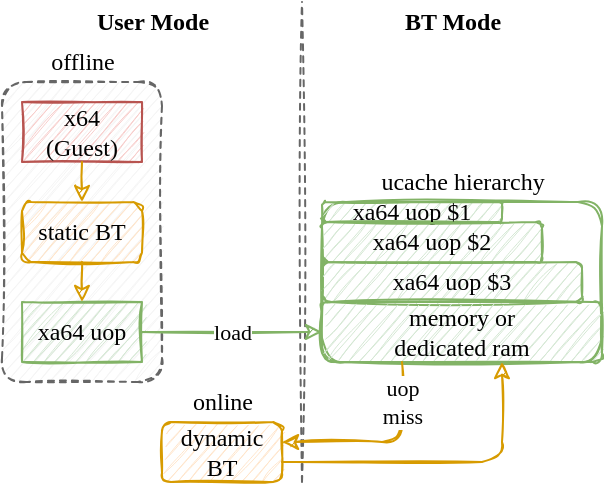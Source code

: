 <?xml version="1.0"?>
<mxfile version="18.1.3">
  <diagram id="sJX8Y8-hWpyE5Ozj8zXZ" name="Page-1">
    <mxGraphModel dx="2" dy="1" grid="1" gridSize="10" guides="1" tooltips="1" connect="1" arrows="1" fold="1" page="1" pageScale="1" pageWidth="850" pageHeight="1100" math="0" shadow="0">
      <root>
        <mxCell id="0"/>
        <mxCell id="1" parent="0"/>
        <mxCell id="wIZWNo4OfgcowNVVymCo-24" value="" style="rounded=1;whiteSpace=wrap;html=1;fillColor=#f5f5f5;sketch=1;dashed=1;fontColor=#333333;strokeColor=#666666;" parent="1" vertex="1">
          <mxGeometry y="70" width="80" height="150" as="geometry"/>
        </mxCell>
        <mxCell id="1KhRFnV4-pOyOHJ_iMAp-13" value="&lt;font face=&quot;mono&quot;&gt;&lt;br&gt;&lt;/font&gt;" style="rounded=1;whiteSpace=wrap;html=1;fillColor=none;strokeColor=#82b366;sketch=1;" parent="1" vertex="1">
          <mxGeometry x="160" y="130" width="140" height="80" as="geometry"/>
        </mxCell>
        <mxCell id="Er85-SscRyg3KY1XXSzS-4" value="&lt;font face=&quot;mono&quot;&gt;xa64 uop $1&lt;br&gt;&lt;/font&gt;" style="rounded=1;whiteSpace=wrap;html=1;fillColor=#d5e8d4;strokeColor=#82b366;sketch=1;" parent="1" vertex="1">
          <mxGeometry x="160" y="130" width="90" height="10" as="geometry"/>
        </mxCell>
        <mxCell id="1KhRFnV4-pOyOHJ_iMAp-4" value="&lt;font face=&quot;mono&quot;&gt;static BT&lt;/font&gt;" style="rounded=1;whiteSpace=wrap;html=1;fillColor=#ffe6cc;strokeColor=#d79b00;sketch=1;" parent="1" vertex="1">
          <mxGeometry x="10" y="130" width="60" height="30" as="geometry"/>
        </mxCell>
        <mxCell id="1KhRFnV4-pOyOHJ_iMAp-10" value="&lt;font face=&quot;mono&quot;&gt;xa64 uop $2&lt;br&gt;&lt;/font&gt;" style="rounded=1;whiteSpace=wrap;html=1;fillColor=#d5e8d4;strokeColor=#82b366;sketch=1;" parent="1" vertex="1">
          <mxGeometry x="160" y="140" width="110" height="20" as="geometry"/>
        </mxCell>
        <mxCell id="1KhRFnV4-pOyOHJ_iMAp-11" value="&lt;font face=&quot;mono&quot;&gt;xa64 uop $3&lt;br&gt;&lt;/font&gt;" style="rounded=1;whiteSpace=wrap;html=1;fillColor=#d5e8d4;strokeColor=#82b366;sketch=1;" parent="1" vertex="1">
          <mxGeometry x="160" y="160" width="130" height="20" as="geometry"/>
        </mxCell>
        <mxCell id="1KhRFnV4-pOyOHJ_iMAp-12" value="&lt;font face=&quot;mono&quot;&gt;memory or&lt;br&gt;dedicated ram&lt;br&gt;&lt;/font&gt;" style="rounded=1;whiteSpace=wrap;html=1;fillColor=#d5e8d4;strokeColor=#82b366;sketch=1;" parent="1" vertex="1">
          <mxGeometry x="160" y="180" width="140" height="30" as="geometry"/>
        </mxCell>
        <mxCell id="wIZWNo4OfgcowNVVymCo-1" value="" style="endArrow=none;dashed=1;html=1;rounded=0;sketch=1;fillColor=#f5f5f5;strokeColor=#666666;" parent="1" edge="1">
          <mxGeometry width="50" height="50" relative="1" as="geometry">
            <mxPoint x="150" y="270" as="sourcePoint"/>
            <mxPoint x="150" y="30" as="targetPoint"/>
          </mxGeometry>
        </mxCell>
        <mxCell id="wIZWNo4OfgcowNVVymCo-2" value="&lt;font face=&quot;mono&quot;&gt;&lt;b&gt;BT Mode&lt;/b&gt;&lt;/font&gt;" style="text;html=1;align=center;verticalAlign=middle;resizable=0;points=[];autosize=1;strokeColor=none;fillColor=none;" parent="1" vertex="1">
          <mxGeometry x="190" y="30" width="70" height="20" as="geometry"/>
        </mxCell>
        <mxCell id="wIZWNo4OfgcowNVVymCo-3" value="&lt;font face=&quot;mono&quot;&gt;&lt;b&gt;User Mode&lt;/b&gt;&lt;/font&gt;" style="text;html=1;align=center;verticalAlign=middle;resizable=0;points=[];autosize=1;strokeColor=none;fillColor=none;" parent="1" vertex="1">
          <mxGeometry x="35" y="30" width="80" height="20" as="geometry"/>
        </mxCell>
        <mxCell id="wIZWNo4OfgcowNVVymCo-4" value="&lt;font face=&quot;mono&quot;&gt;ucache hierarchy&lt;/font&gt;" style="text;html=1;align=center;verticalAlign=middle;resizable=0;points=[];autosize=1;strokeColor=none;fillColor=none;" parent="1" vertex="1">
          <mxGeometry x="165" y="110" width="130" height="20" as="geometry"/>
        </mxCell>
        <mxCell id="wIZWNo4OfgcowNVVymCo-15" style="edgeStyle=orthogonalEdgeStyle;rounded=1;sketch=1;orthogonalLoop=1;jettySize=auto;html=1;fillColor=#ffe6cc;strokeColor=#d79b00;" parent="1" source="wIZWNo4OfgcowNVVymCo-10" target="1KhRFnV4-pOyOHJ_iMAp-12" edge="1">
          <mxGeometry relative="1" as="geometry">
            <Array as="points">
              <mxPoint x="250" y="260"/>
            </Array>
          </mxGeometry>
        </mxCell>
        <mxCell id="wIZWNo4OfgcowNVVymCo-10" value="&lt;font face=&quot;mono&quot;&gt;dynamic BT&lt;/font&gt;" style="rounded=1;whiteSpace=wrap;html=1;fillColor=#ffe6cc;strokeColor=#d79b00;sketch=1;" parent="1" vertex="1">
          <mxGeometry x="80" y="240" width="60" height="30" as="geometry"/>
        </mxCell>
        <mxCell id="wIZWNo4OfgcowNVVymCo-17" value="&lt;font face=&quot;mono&quot;&gt;x64&lt;br&gt;(Guest)&lt;br&gt;&lt;/font&gt;" style="rounded=0;whiteSpace=wrap;html=1;fillColor=#f8cecc;strokeColor=#b85450;sketch=1;" parent="1" vertex="1">
          <mxGeometry x="10" y="80" width="60" height="30" as="geometry"/>
        </mxCell>
        <mxCell id="wIZWNo4OfgcowNVVymCo-20" value="" style="endArrow=classic;html=1;rounded=1;sketch=1;fillColor=#ffe6cc;strokeColor=#d79b00;" parent="1" source="wIZWNo4OfgcowNVVymCo-17" target="1KhRFnV4-pOyOHJ_iMAp-4" edge="1">
          <mxGeometry width="50" height="50" relative="1" as="geometry">
            <mxPoint x="70" y="130" as="sourcePoint"/>
            <mxPoint x="200" y="190" as="targetPoint"/>
          </mxGeometry>
        </mxCell>
        <mxCell id="wIZWNo4OfgcowNVVymCo-23" value="&lt;font face=&quot;mono&quot;&gt;xa64 uop&lt;br&gt;&lt;/font&gt;" style="rounded=0;whiteSpace=wrap;html=1;fillColor=#d5e8d4;strokeColor=#82b366;sketch=1;" parent="1" vertex="1">
          <mxGeometry x="10" y="180" width="60" height="30" as="geometry"/>
        </mxCell>
        <mxCell id="wIZWNo4OfgcowNVVymCo-25" value="&lt;font face=&quot;mono&quot;&gt;offline&lt;/font&gt;" style="text;html=1;align=center;verticalAlign=middle;resizable=0;points=[];autosize=1;strokeColor=none;fillColor=none;" parent="1" vertex="1">
          <mxGeometry x="5" y="50" width="70" height="20" as="geometry"/>
        </mxCell>
        <mxCell id="wIZWNo4OfgcowNVVymCo-26" value="&lt;font face=&quot;mono&quot;&gt;uop&lt;br&gt;miss&lt;/font&gt;" style="endArrow=classic;html=1;rounded=1;sketch=1;fillColor=#ffe6cc;strokeColor=#d79b00;" parent="1" edge="1">
          <mxGeometry x="-0.6" width="50" height="50" relative="1" as="geometry">
            <mxPoint x="200" y="210" as="sourcePoint"/>
            <mxPoint x="140" y="250" as="targetPoint"/>
            <Array as="points">
              <mxPoint x="200" y="250"/>
            </Array>
            <mxPoint as="offset"/>
          </mxGeometry>
        </mxCell>
        <mxCell id="wIZWNo4OfgcowNVVymCo-28" value="&lt;font face=&quot;mono&quot;&gt;load&lt;/font&gt;" style="endArrow=classic;html=1;rounded=1;sketch=1;fillColor=#d5e8d4;strokeColor=#82b366;" parent="1" source="wIZWNo4OfgcowNVVymCo-23" target="1KhRFnV4-pOyOHJ_iMAp-12" edge="1">
          <mxGeometry width="50" height="50" relative="1" as="geometry">
            <mxPoint x="190" y="200" as="sourcePoint"/>
            <mxPoint x="240" y="150" as="targetPoint"/>
          </mxGeometry>
        </mxCell>
        <mxCell id="wIZWNo4OfgcowNVVymCo-29" value="&lt;font face=&quot;mono&quot;&gt;online&lt;/font&gt;" style="text;html=1;align=center;verticalAlign=middle;resizable=0;points=[];autosize=1;strokeColor=none;fillColor=none;" parent="1" vertex="1">
          <mxGeometry x="80" y="220" width="60" height="20" as="geometry"/>
        </mxCell>
        <mxCell id="wIZWNo4OfgcowNVVymCo-30" value="" style="endArrow=classic;html=1;rounded=1;sketch=1;fillColor=#ffe6cc;strokeColor=#d79b00;" parent="1" source="1KhRFnV4-pOyOHJ_iMAp-4" target="wIZWNo4OfgcowNVVymCo-23" edge="1">
          <mxGeometry width="50" height="50" relative="1" as="geometry">
            <mxPoint x="50" y="120" as="sourcePoint"/>
            <mxPoint x="50" y="140" as="targetPoint"/>
          </mxGeometry>
        </mxCell>
      </root>
    </mxGraphModel>
  </diagram>
</mxfile>
